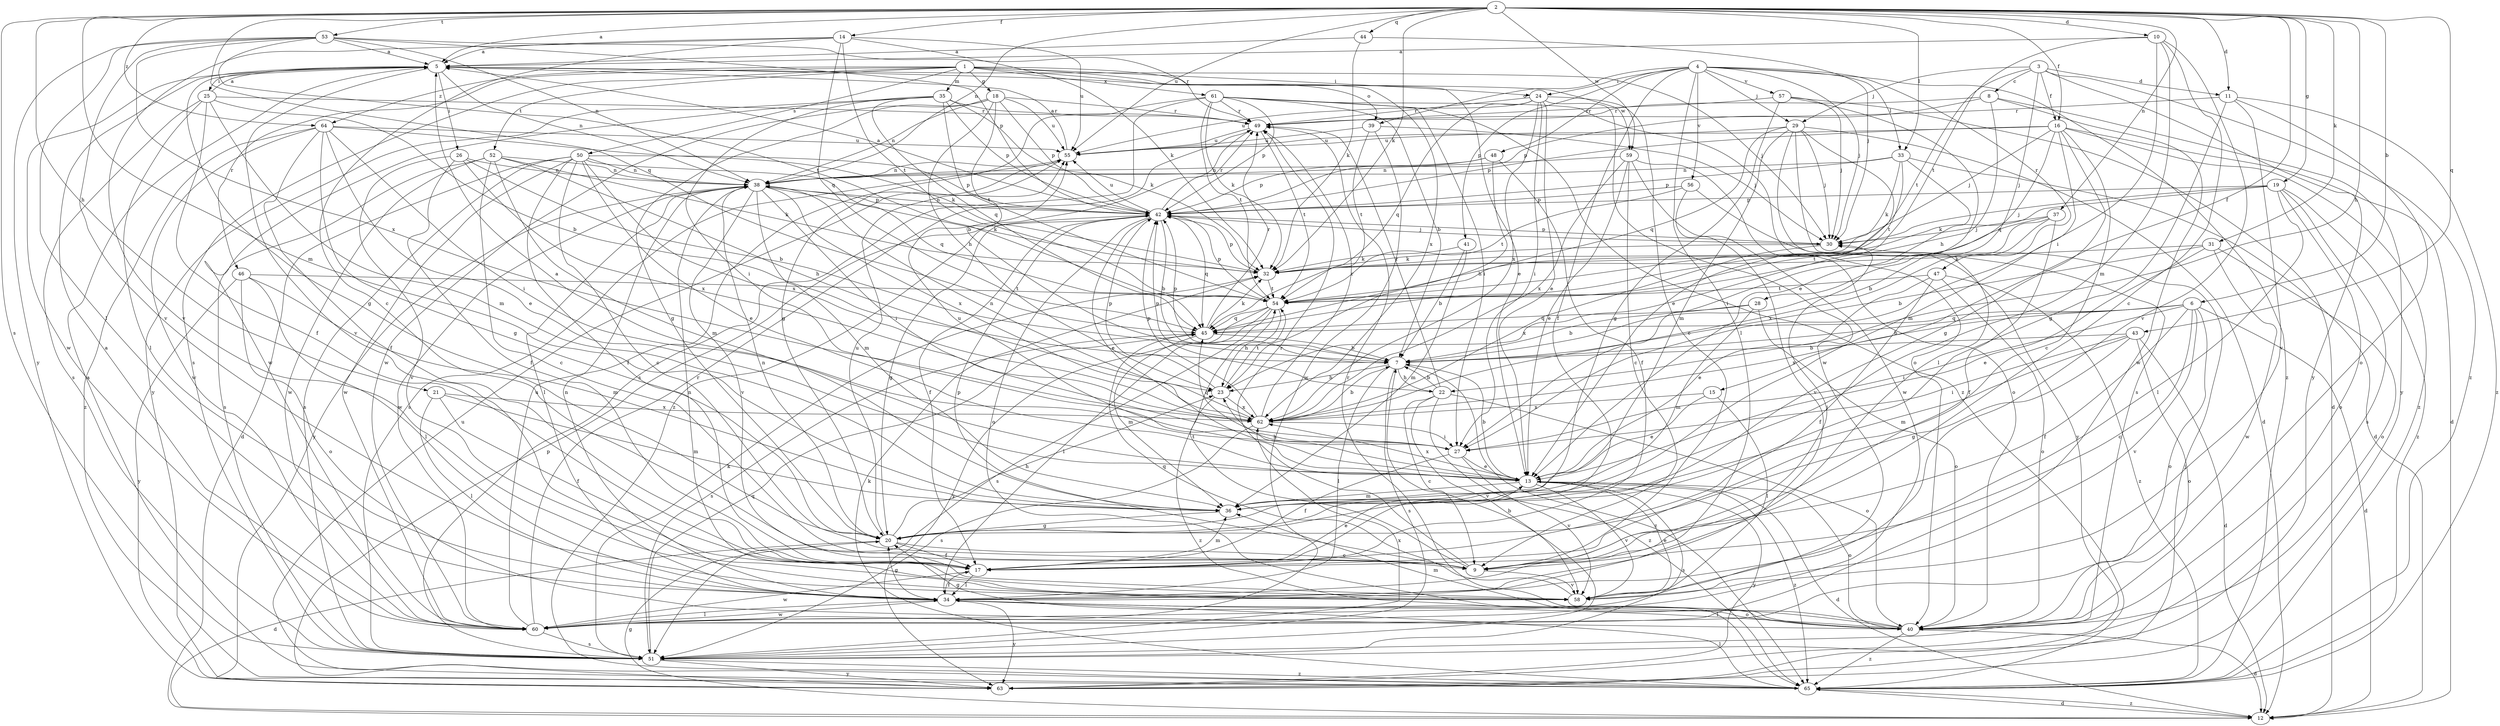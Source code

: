 strict digraph  {
	2 -> 5 [label=a];
	10 -> 5 [label=a];
	13 -> 5 [label=a];
	14 -> 5 [label=a];
	25 -> 5 [label=a];
	42 -> 5 [label=a];
	44 -> 5 [label=a];
	53 -> 5 [label=a];
	55 -> 5 [label=a];
	60 -> 5 [label=a];
	65 -> 5 [label=a];
	2 -> 6 [label=b];
	6 -> 7 [label=b];
	13 -> 7 [label=b];
	18 -> 7 [label=b];
	22 -> 7 [label=b];
	25 -> 7 [label=b];
	26 -> 7 [label=b];
	28 -> 7 [label=b];
	31 -> 7 [label=b];
	37 -> 7 [label=b];
	41 -> 7 [label=b];
	42 -> 7 [label=b];
	43 -> 7 [label=b];
	45 -> 7 [label=b];
	51 -> 7 [label=b];
	61 -> 7 [label=b];
	62 -> 7 [label=b];
	3 -> 8 [label=c];
	6 -> 9 [label=c];
	10 -> 9 [label=c];
	14 -> 9 [label=c];
	16 -> 9 [label=c];
	20 -> 9 [label=c];
	22 -> 9 [label=c];
	24 -> 9 [label=c];
	50 -> 9 [label=c];
	52 -> 9 [label=c];
	59 -> 9 [label=c];
	2 -> 10 [label=d];
	2 -> 11 [label=d];
	3 -> 11 [label=d];
	6 -> 12 [label=d];
	13 -> 12 [label=d];
	16 -> 12 [label=d];
	20 -> 12 [label=d];
	29 -> 12 [label=d];
	33 -> 12 [label=d];
	40 -> 12 [label=d];
	43 -> 12 [label=d];
	50 -> 12 [label=d];
	57 -> 12 [label=d];
	65 -> 12 [label=d];
	1 -> 13 [label=e];
	15 -> 13 [label=e];
	17 -> 13 [label=e];
	24 -> 13 [label=e];
	27 -> 13 [label=e];
	29 -> 13 [label=e];
	31 -> 13 [label=e];
	42 -> 13 [label=e];
	47 -> 13 [label=e];
	50 -> 13 [label=e];
	57 -> 13 [label=e];
	58 -> 13 [label=e];
	59 -> 13 [label=e];
	64 -> 13 [label=e];
	2 -> 14 [label=f];
	2 -> 15 [label=f];
	2 -> 16 [label=f];
	3 -> 16 [label=f];
	4 -> 17 [label=f];
	6 -> 17 [label=f];
	20 -> 17 [label=f];
	21 -> 17 [label=f];
	25 -> 17 [label=f];
	26 -> 17 [label=f];
	27 -> 17 [label=f];
	34 -> 17 [label=f];
	37 -> 17 [label=f];
	42 -> 17 [label=f];
	47 -> 17 [label=f];
	48 -> 17 [label=f];
	50 -> 17 [label=f];
	64 -> 17 [label=f];
	1 -> 18 [label=g];
	2 -> 19 [label=g];
	5 -> 20 [label=g];
	11 -> 20 [label=g];
	12 -> 20 [label=g];
	16 -> 20 [label=g];
	18 -> 20 [label=g];
	34 -> 20 [label=g];
	36 -> 20 [label=g];
	40 -> 20 [label=g];
	42 -> 20 [label=g];
	43 -> 20 [label=g];
	57 -> 20 [label=g];
	61 -> 20 [label=g];
	64 -> 20 [label=g];
	2 -> 21 [label=h];
	2 -> 22 [label=h];
	7 -> 22 [label=h];
	7 -> 23 [label=h];
	8 -> 23 [label=h];
	13 -> 23 [label=h];
	18 -> 23 [label=h];
	20 -> 23 [label=h];
	48 -> 23 [label=h];
	52 -> 23 [label=h];
	54 -> 23 [label=h];
	1 -> 24 [label=i];
	4 -> 24 [label=i];
	5 -> 25 [label=i];
	5 -> 26 [label=i];
	6 -> 27 [label=i];
	10 -> 27 [label=i];
	24 -> 27 [label=i];
	33 -> 27 [label=i];
	35 -> 27 [label=i];
	38 -> 27 [label=i];
	43 -> 27 [label=i];
	61 -> 27 [label=i];
	62 -> 27 [label=i];
	64 -> 27 [label=i];
	3 -> 28 [label=j];
	3 -> 29 [label=j];
	4 -> 29 [label=j];
	4 -> 30 [label=j];
	5 -> 30 [label=j];
	9 -> 30 [label=j];
	16 -> 30 [label=j];
	19 -> 30 [label=j];
	29 -> 30 [label=j];
	37 -> 30 [label=j];
	39 -> 30 [label=j];
	42 -> 30 [label=j];
	44 -> 30 [label=j];
	57 -> 30 [label=j];
	63 -> 30 [label=j];
	2 -> 31 [label=k];
	2 -> 32 [label=k];
	14 -> 32 [label=k];
	19 -> 32 [label=k];
	30 -> 32 [label=k];
	31 -> 32 [label=k];
	33 -> 32 [label=k];
	35 -> 32 [label=k];
	38 -> 32 [label=k];
	41 -> 32 [label=k];
	44 -> 32 [label=k];
	45 -> 32 [label=k];
	51 -> 32 [label=k];
	52 -> 32 [label=k];
	61 -> 32 [label=k];
	64 -> 32 [label=k];
	65 -> 32 [label=k];
	2 -> 33 [label=l];
	4 -> 33 [label=l];
	4 -> 34 [label=l];
	7 -> 34 [label=l];
	15 -> 34 [label=l];
	17 -> 34 [label=l];
	19 -> 34 [label=l];
	21 -> 34 [label=l];
	25 -> 34 [label=l];
	29 -> 34 [label=l];
	38 -> 34 [label=l];
	40 -> 34 [label=l];
	46 -> 34 [label=l];
	53 -> 34 [label=l];
	54 -> 34 [label=l];
	60 -> 34 [label=l];
	65 -> 34 [label=l];
	1 -> 35 [label=m];
	2 -> 36 [label=m];
	10 -> 36 [label=m];
	13 -> 36 [label=m];
	16 -> 36 [label=m];
	17 -> 36 [label=m];
	21 -> 36 [label=m];
	25 -> 36 [label=m];
	28 -> 36 [label=m];
	29 -> 36 [label=m];
	38 -> 36 [label=m];
	40 -> 36 [label=m];
	41 -> 36 [label=m];
	43 -> 36 [label=m];
	45 -> 36 [label=m];
	46 -> 36 [label=m];
	52 -> 36 [label=m];
	2 -> 37 [label=n];
	2 -> 38 [label=n];
	5 -> 38 [label=n];
	18 -> 38 [label=n];
	20 -> 38 [label=n];
	26 -> 38 [label=n];
	33 -> 38 [label=n];
	34 -> 38 [label=n];
	42 -> 38 [label=n];
	48 -> 38 [label=n];
	50 -> 38 [label=n];
	52 -> 38 [label=n];
	53 -> 38 [label=n];
	55 -> 38 [label=n];
	58 -> 38 [label=n];
	59 -> 38 [label=n];
	62 -> 38 [label=n];
	1 -> 39 [label=o];
	4 -> 39 [label=o];
	6 -> 40 [label=o];
	11 -> 40 [label=o];
	13 -> 40 [label=o];
	19 -> 40 [label=o];
	22 -> 40 [label=o];
	28 -> 40 [label=o];
	31 -> 40 [label=o];
	34 -> 40 [label=o];
	42 -> 40 [label=o];
	43 -> 40 [label=o];
	46 -> 40 [label=o];
	47 -> 40 [label=o];
	59 -> 40 [label=o];
	61 -> 40 [label=o];
	4 -> 41 [label=p];
	7 -> 42 [label=p];
	8 -> 42 [label=p];
	9 -> 42 [label=p];
	16 -> 42 [label=p];
	18 -> 42 [label=p];
	19 -> 42 [label=p];
	22 -> 42 [label=p];
	23 -> 42 [label=p];
	30 -> 42 [label=p];
	32 -> 42 [label=p];
	33 -> 42 [label=p];
	35 -> 42 [label=p];
	38 -> 42 [label=p];
	48 -> 42 [label=p];
	50 -> 42 [label=p];
	53 -> 42 [label=p];
	54 -> 42 [label=p];
	56 -> 42 [label=p];
	61 -> 42 [label=p];
	62 -> 42 [label=p];
	63 -> 42 [label=p];
	2 -> 43 [label=q];
	2 -> 44 [label=q];
	2 -> 45 [label=q];
	6 -> 45 [label=q];
	14 -> 45 [label=q];
	16 -> 45 [label=q];
	24 -> 45 [label=q];
	27 -> 45 [label=q];
	28 -> 45 [label=q];
	29 -> 45 [label=q];
	35 -> 45 [label=q];
	42 -> 45 [label=q];
	50 -> 45 [label=q];
	51 -> 45 [label=q];
	54 -> 45 [label=q];
	58 -> 45 [label=q];
	1 -> 46 [label=r];
	4 -> 47 [label=r];
	4 -> 48 [label=r];
	8 -> 49 [label=r];
	9 -> 49 [label=r];
	11 -> 49 [label=r];
	18 -> 49 [label=r];
	22 -> 49 [label=r];
	24 -> 49 [label=r];
	25 -> 49 [label=r];
	35 -> 49 [label=r];
	40 -> 49 [label=r];
	42 -> 49 [label=r];
	45 -> 49 [label=r];
	53 -> 49 [label=r];
	57 -> 49 [label=r];
	60 -> 49 [label=r];
	61 -> 49 [label=r];
	62 -> 49 [label=r];
	1 -> 50 [label=s];
	1 -> 51 [label=s];
	2 -> 51 [label=s];
	7 -> 51 [label=s];
	13 -> 51 [label=s];
	19 -> 51 [label=s];
	25 -> 51 [label=s];
	29 -> 51 [label=s];
	45 -> 51 [label=s];
	50 -> 51 [label=s];
	52 -> 51 [label=s];
	54 -> 51 [label=s];
	55 -> 51 [label=s];
	60 -> 51 [label=s];
	61 -> 51 [label=s];
	62 -> 51 [label=s];
	1 -> 52 [label=t];
	2 -> 53 [label=t];
	3 -> 54 [label=t];
	9 -> 54 [label=t];
	10 -> 54 [label=t];
	14 -> 54 [label=t];
	23 -> 54 [label=t];
	32 -> 54 [label=t];
	33 -> 54 [label=t];
	35 -> 54 [label=t];
	37 -> 54 [label=t];
	39 -> 54 [label=t];
	46 -> 54 [label=t];
	47 -> 54 [label=t];
	49 -> 54 [label=t];
	53 -> 54 [label=t];
	56 -> 54 [label=t];
	61 -> 54 [label=t];
	2 -> 55 [label=u];
	13 -> 55 [label=u];
	14 -> 55 [label=u];
	16 -> 55 [label=u];
	18 -> 55 [label=u];
	20 -> 55 [label=u];
	24 -> 55 [label=u];
	29 -> 55 [label=u];
	39 -> 55 [label=u];
	42 -> 55 [label=u];
	49 -> 55 [label=u];
	60 -> 55 [label=u];
	64 -> 55 [label=u];
	65 -> 55 [label=u];
	4 -> 56 [label=v];
	4 -> 57 [label=v];
	5 -> 58 [label=v];
	6 -> 58 [label=v];
	9 -> 58 [label=v];
	10 -> 58 [label=v];
	11 -> 58 [label=v];
	13 -> 58 [label=v];
	14 -> 58 [label=v];
	22 -> 58 [label=v];
	26 -> 58 [label=v];
	27 -> 58 [label=v];
	38 -> 58 [label=v];
	53 -> 58 [label=v];
	56 -> 58 [label=v];
	2 -> 59 [label=w];
	5 -> 59 [label=w];
	5 -> 60 [label=w];
	8 -> 60 [label=w];
	17 -> 60 [label=w];
	18 -> 60 [label=w];
	24 -> 60 [label=w];
	31 -> 60 [label=w];
	34 -> 60 [label=w];
	35 -> 60 [label=w];
	38 -> 60 [label=w];
	39 -> 60 [label=w];
	50 -> 60 [label=w];
	52 -> 60 [label=w];
	59 -> 60 [label=w];
	64 -> 60 [label=w];
	1 -> 61 [label=x];
	1 -> 62 [label=x];
	6 -> 62 [label=x];
	13 -> 62 [label=x];
	15 -> 62 [label=x];
	21 -> 62 [label=x];
	23 -> 62 [label=x];
	24 -> 62 [label=x];
	26 -> 62 [label=x];
	30 -> 62 [label=x];
	37 -> 62 [label=x];
	38 -> 62 [label=x];
	50 -> 62 [label=x];
	51 -> 62 [label=x];
	53 -> 62 [label=x];
	59 -> 62 [label=x];
	3 -> 63 [label=y];
	8 -> 63 [label=y];
	13 -> 63 [label=y];
	34 -> 63 [label=y];
	35 -> 63 [label=y];
	38 -> 63 [label=y];
	46 -> 63 [label=y];
	51 -> 63 [label=y];
	53 -> 63 [label=y];
	54 -> 63 [label=y];
	56 -> 63 [label=y];
	1 -> 64 [label=z];
	2 -> 64 [label=z];
	3 -> 65 [label=z];
	4 -> 65 [label=z];
	7 -> 65 [label=z];
	11 -> 65 [label=z];
	12 -> 65 [label=z];
	13 -> 65 [label=z];
	16 -> 65 [label=z];
	19 -> 65 [label=z];
	22 -> 65 [label=z];
	23 -> 65 [label=z];
	40 -> 65 [label=z];
	47 -> 65 [label=z];
	49 -> 65 [label=z];
	51 -> 65 [label=z];
	61 -> 65 [label=z];
	64 -> 65 [label=z];
}
